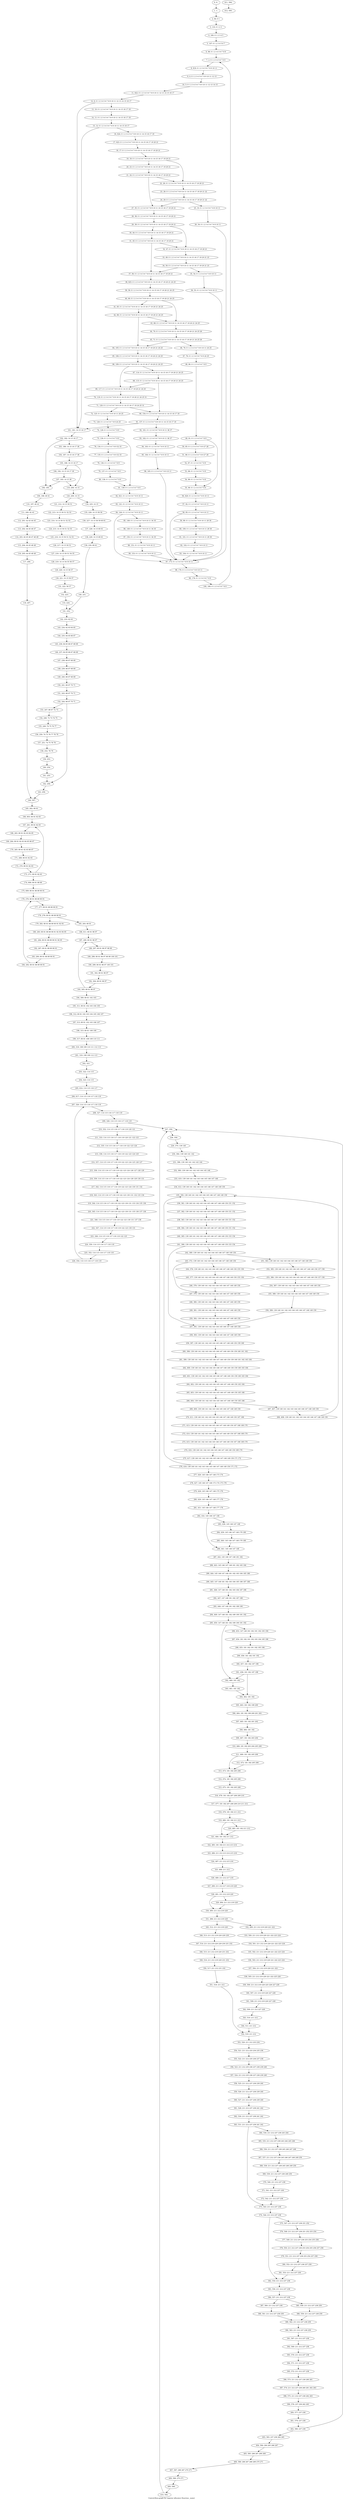 digraph G {
graph [label="Control-flow-graph for register allocator (function _main)"]
0[label="0, 0: "];
1[label="1, 1: "];
2[label="2, 84: 0 1 "];
3[label="3, 133: 0 1 2 3 "];
4[label="4, 160: 0 1 2 3 4 5 "];
5[label="5, 147: 0 1 2 3 4 5 6 7 "];
6[label="6, 98: 0 1 2 3 4 5 6 7 8 9 "];
7[label="7, 2: 0 1 2 3 4 5 6 7 8 9 "];
8[label="8, 619: 0 1 2 3 4 5 6 7 8 9 10 11 "];
9[label="9, 4: 0 1 2 3 4 5 6 7 8 9 10 11 12 13 "];
10[label="10, 5: 0 1 2 3 4 5 6 7 8 9 10 11 12 13 14 15 "];
11[label="11, 622: 0 1 2 3 4 5 6 7 8 9 10 11 12 13 14 15 16 17 "];
12[label="12, 6: 0 1 2 3 4 5 6 7 8 9 10 11 12 13 14 15 16 17 "];
13[label="13, 10: 0 1 2 3 4 5 6 7 8 9 10 11 14 15 16 17 18 "];
14[label="14, 11: 0 1 2 3 4 5 6 7 8 9 10 11 14 15 16 17 18 "];
15[label="15, 12: 0 1 2 3 4 5 6 7 8 9 10 11 14 15 16 17 "];
16[label="16, 624: 0 1 2 3 4 5 6 7 8 9 10 11 14 15 16 17 19 "];
17[label="17, 623: 0 1 2 3 4 5 6 7 8 9 10 11 14 15 16 17 19 20 21 "];
18[label="18, 17: 0 1 2 3 4 5 6 7 8 9 10 11 14 15 16 17 19 20 21 "];
19[label="19, 18: 0 1 2 3 4 5 6 7 8 9 10 11 14 15 16 17 19 20 21 "];
20[label="20, 23: 0 1 2 3 4 5 6 7 8 9 10 11 14 15 16 17 19 20 21 "];
21[label="21, 24: 0 1 2 3 4 5 6 7 8 9 10 11 14 15 16 17 19 20 21 "];
22[label="22, 26: 0 1 2 3 4 5 6 7 8 9 10 11 14 15 16 17 19 20 21 "];
23[label="23, 28: 0 1 2 3 4 5 6 7 8 9 10 11 14 15 16 17 19 20 21 22 "];
24[label="24, 29: 0 1 2 3 4 5 6 7 8 9 10 11 14 15 16 17 19 20 21 22 "];
25[label="25, 33: 0 1 2 3 4 5 6 7 8 9 10 11 "];
26[label="26, 34: 0 1 2 3 4 5 6 7 8 9 10 11 "];
27[label="27, 35: 0 1 2 3 4 5 6 7 8 9 10 11 14 15 16 17 19 20 21 "];
28[label="28, 38: 0 1 2 3 4 5 6 7 8 9 10 11 14 15 16 17 19 20 21 "];
29[label="29, 39: 0 1 2 3 4 5 6 7 8 9 10 11 14 15 16 17 19 20 21 "];
30[label="30, 44: 0 1 2 3 4 5 6 7 8 9 10 11 14 15 16 17 19 20 21 "];
31[label="31, 45: 0 1 2 3 4 5 6 7 8 9 10 11 14 15 16 17 19 20 21 "];
32[label="32, 47: 0 1 2 3 4 5 6 7 8 9 10 11 14 15 16 17 19 20 21 "];
33[label="33, 49: 0 1 2 3 4 5 6 7 8 9 10 11 14 15 16 17 19 20 21 23 "];
34[label="34, 50: 0 1 2 3 4 5 6 7 8 9 10 11 14 15 16 17 19 20 21 23 "];
35[label="35, 54: 0 1 2 3 4 5 6 7 8 9 10 11 "];
36[label="36, 55: 0 1 2 3 4 5 6 7 8 9 10 11 "];
37[label="37, 56: 0 1 2 3 4 5 6 7 8 9 10 11 14 15 16 17 19 20 21 "];
38[label="38, 625: 0 1 2 3 4 5 6 7 8 9 10 11 14 15 16 17 19 20 21 24 25 "];
39[label="39, 59: 0 1 2 3 4 5 6 7 8 9 10 11 14 15 16 17 19 20 21 24 25 "];
40[label="40, 60: 0 1 2 3 4 5 6 7 8 9 10 11 14 15 16 17 19 20 21 24 25 "];
41[label="41, 65: 0 1 2 3 4 5 6 7 8 9 10 11 14 15 16 17 19 20 21 24 25 "];
42[label="42, 66: 0 1 2 3 4 5 6 7 8 9 10 11 14 15 16 17 19 20 21 24 25 "];
43[label="43, 68: 0 1 2 3 4 5 6 7 8 9 10 11 14 15 16 17 19 20 21 24 25 "];
44[label="44, 70: 0 1 2 3 4 5 6 7 8 9 10 11 14 15 16 17 19 20 21 24 25 26 "];
45[label="45, 71: 0 1 2 3 4 5 6 7 8 9 10 11 14 15 16 17 19 20 21 24 25 26 "];
46[label="46, 76: 0 1 2 3 4 5 6 7 8 9 10 11 24 25 "];
47[label="47, 79: 0 1 2 3 4 5 6 7 8 9 24 25 "];
48[label="48, 80: 0 1 2 3 4 5 6 7 8 9 "];
49[label="49, 81: 0 1 2 3 4 5 6 7 8 9 "];
50[label="50, 85: 0 1 2 3 4 5 6 7 8 9 27 28 "];
51[label="51, 86: 0 1 2 3 4 5 6 7 8 9 27 28 "];
52[label="52, 87: 0 1 2 3 4 5 6 7 8 9 "];
53[label="53, 88: 0 1 2 3 4 5 6 7 8 9 "];
54[label="54, 89: 0 1 2 3 4 5 6 7 8 9 "];
55[label="55, 90: 0 1 2 3 4 5 6 7 8 9 "];
56[label="56, 620: 0 1 2 3 4 5 6 7 8 9 10 11 "];
57[label="57, 92: 0 1 2 3 4 5 6 7 8 9 10 11 "];
58[label="58, 95: 0 1 2 3 4 5 6 7 8 9 10 11 "];
59[label="59, 99: 0 1 2 3 4 5 6 7 8 9 10 11 29 30 "];
60[label="60, 100: 0 1 2 3 4 5 6 7 8 9 10 11 29 30 "];
61[label="61, 101: 0 1 2 3 4 5 6 7 8 9 10 11 29 30 "];
62[label="62, 102: 0 1 2 3 4 5 6 7 8 9 10 11 "];
63[label="63, 104: 0 1 2 3 4 5 6 7 8 9 10 11 "];
64[label="64, 105: 0 1 2 3 4 5 6 7 8 9 10 11 14 15 16 17 19 20 21 24 25 "];
65[label="65, 108: 0 1 2 3 4 5 6 7 8 9 10 11 14 15 16 17 19 20 21 24 25 "];
66[label="66, 109: 0 1 2 3 4 5 6 7 8 9 10 11 14 15 16 17 19 20 21 24 25 "];
67[label="67, 114: 0 1 2 3 4 5 6 7 8 9 10 11 14 15 16 17 19 20 21 24 25 "];
68[label="68, 115: 0 1 2 3 4 5 6 7 8 9 10 11 14 15 16 17 19 20 21 24 25 "];
69[label="69, 117: 0 1 2 3 4 5 6 7 8 9 10 11 14 15 16 17 19 20 21 24 25 "];
70[label="70, 119: 0 1 2 3 4 5 6 7 8 9 10 11 14 15 16 17 19 20 21 24 25 31 "];
71[label="71, 120: 0 1 2 3 4 5 6 7 8 9 10 11 14 15 16 17 19 24 25 31 "];
72[label="72, 125: 0 1 2 3 4 5 6 7 8 9 10 11 24 25 "];
73[label="73, 128: 0 1 2 3 4 5 6 7 8 9 24 25 "];
74[label="74, 129: 0 1 2 3 4 5 6 7 8 9 "];
75[label="75, 130: 0 1 2 3 4 5 6 7 8 9 "];
76[label="76, 134: 0 1 2 3 4 5 6 7 8 9 32 33 "];
77[label="77, 135: 0 1 2 3 4 5 6 7 8 9 32 33 "];
78[label="78, 136: 0 1 2 3 4 5 6 7 8 9 "];
79[label="79, 137: 0 1 2 3 4 5 6 7 8 9 "];
80[label="80, 138: 0 1 2 3 4 5 6 7 8 9 "];
81[label="81, 139: 0 1 2 3 4 5 6 7 8 9 "];
82[label="82, 621: 0 1 2 3 4 5 6 7 8 9 10 11 "];
83[label="83, 141: 0 1 2 3 4 5 6 7 8 9 10 11 "];
84[label="84, 144: 0 1 2 3 4 5 6 7 8 9 10 11 "];
85[label="85, 148: 0 1 2 3 4 5 6 7 8 9 10 11 34 35 "];
86[label="86, 149: 0 1 2 3 4 5 6 7 8 9 10 11 34 35 "];
87[label="87, 150: 0 1 2 3 4 5 6 7 8 9 10 11 34 35 "];
88[label="88, 151: 0 1 2 3 4 5 6 7 8 9 10 11 "];
89[label="89, 153: 0 1 2 3 4 5 6 7 8 9 10 11 "];
90[label="90, 154: 0 1 2 3 4 5 6 7 8 9 10 11 14 15 16 17 19 "];
91[label="91, 157: 0 1 2 3 4 5 6 7 8 9 10 11 14 15 16 17 19 "];
92[label="92, 161: 0 1 2 3 4 5 6 7 8 9 10 11 36 37 "];
93[label="93, 162: 0 1 2 3 4 5 6 7 8 9 10 11 36 37 "];
94[label="94, 163: 0 1 2 3 4 5 6 7 8 9 10 11 "];
95[label="95, 164: 0 1 2 3 4 5 6 7 8 9 10 11 "];
96[label="96, 165: 0 1 2 3 4 5 6 7 8 9 10 11 "];
97[label="97, 173: 0 1 2 3 4 5 6 7 8 9 10 11 "];
98[label="98, 176: 0 1 2 3 4 5 6 7 8 9 10 11 "];
99[label="99, 178: 0 1 2 3 4 5 6 7 8 9 "];
100[label="100, 180: 0 1 2 3 4 5 6 7 8 9 "];
101[label="101, 181: 14 15 16 17 "];
102[label="102, 182: 14 15 16 17 "];
103[label="103, 186: 14 15 16 17 38 "];
104[label="104, 187: 14 15 16 17 38 "];
105[label="105, 188: 14 15 16 17 "];
106[label="106, 192: 14 15 16 17 39 "];
107[label="107, 193: 14 15 39 "];
108[label="108, 195: "];
109[label="109, 196: 40 41 "];
110[label="110, 197: 40 41 "];
111[label="111, 200: 42 43 "];
112[label="112, 201: 42 43 44 45 "];
113[label="113, 202: 44 45 46 47 "];
114[label="114, 203: 44 45 46 47 48 49 "];
115[label="115, 204: 44 45 48 49 "];
116[label="116, 205: 44 45 48 49 "];
117[label="117, 206: "];
118[label="118, 207: "];
119[label="119, 208: 14 15 "];
120[label="120, 209: 14 15 "];
121[label="121, 212: 14 15 50 51 "];
122[label="122, 213: 14 15 50 51 52 53 "];
123[label="123, 214: 14 15 50 51 52 53 "];
124[label="124, 215: 14 15 50 51 52 53 "];
125[label="125, 216: 14 15 50 51 52 53 "];
126[label="126, 217: 14 15 50 51 "];
127[label="127, 218: 14 15 50 51 54 55 "];
128[label="128, 219: 14 15 54 55 56 57 "];
129[label="129, 220: 14 15 56 57 "];
130[label="130, 221: 14 15 56 57 "];
131[label="131, 222: 56 57 "];
132[label="132, 223: "];
133[label="133, 224: "];
134[label="134, 225: 14 15 "];
135[label="135, 226: 14 15 58 59 "];
136[label="136, 227: 14 15 58 59 60 61 "];
137[label="137, 228: 14 15 60 61 "];
138[label="138, 229: 14 15 60 61 "];
139[label="139, 230: 60 61 "];
140[label="140, 231: "];
141[label="141, 232: "];
142[label="142, 233: 62 63 "];
143[label="143, 234: 62 63 64 65 "];
144[label="144, 235: 64 65 66 67 "];
145[label="145, 236: 64 65 66 67 68 69 "];
146[label="146, 237: 64 65 66 67 68 69 "];
147[label="147, 238: 66 67 68 69 "];
148[label="148, 239: 66 67 68 69 "];
149[label="149, 240: 66 67 68 69 "];
150[label="150, 241: 66 67 70 71 "];
151[label="151, 243: 66 67 70 71 "];
152[label="152, 244: 66 67 70 71 "];
153[label="153, 247: 66 67 72 73 "];
154[label="154, 248: 72 73 74 75 "];
155[label="155, 249: 74 75 76 77 "];
156[label="156, 250: 74 75 76 77 78 79 "];
157[label="157, 251: 74 75 78 79 "];
158[label="158, 252: 78 79 "];
159[label="159, 253: "];
160[label="160, 254: "];
161[label="161, 255: "];
162[label="162, 256: "];
163[label="163, 258: "];
164[label="164, 597: "];
165[label="165, 262: 80 81 "];
166[label="166, 603: 80 81 82 83 "];
167[label="167, 261: 80 81 82 83 "];
168[label="168, 263: 80 81 82 83 84 85 "];
169[label="169, 264: 80 81 82 83 84 85 86 87 "];
170[label="170, 265: 80 81 82 83 86 87 "];
171[label="171, 268: 80 81 82 83 "];
172[label="172, 270: 80 81 82 83 "];
173[label="173, 271: 80 81 82 83 "];
174[label="174, 606: 80 81 88 89 "];
175[label="175, 609: 80 81 88 89 90 91 "];
176[label="176, 276: 80 81 88 89 90 91 "];
177[label="177, 277: 80 81 88 89 90 91 "];
178[label="178, 278: 80 81 88 89 90 91 "];
179[label="179, 282: 80 81 88 89 90 91 92 93 "];
180[label="180, 283: 80 81 88 89 90 91 92 93 94 95 "];
181[label="181, 284: 80 81 88 89 90 91 94 95 "];
182[label="182, 287: 80 81 88 89 90 91 "];
183[label="183, 290: 80 81 88 89 90 91 "];
184[label="184, 292: 80 81 88 89 90 91 "];
185[label="185, 293: 80 81 "];
186[label="186, 611: 80 81 96 97 "];
187[label="187, 295: 80 81 96 97 "];
188[label="188, 297: 80 81 96 97 98 99 "];
189[label="189, 298: 80 81 96 97 98 99 100 101 "];
190[label="190, 299: 80 81 96 97 100 101 "];
191[label="191, 302: 80 81 96 97 "];
192[label="192, 304: 80 81 96 97 "];
193[label="193, 305: 80 81 96 97 "];
194[label="194, 309: 80 81 102 103 "];
195[label="195, 311: 80 81 102 103 104 105 "];
196[label="196, 312: 80 81 102 103 104 105 106 107 "];
197[label="197, 313: 80 81 102 103 106 107 "];
198[label="198, 315: 80 81 108 109 "];
199[label="199, 317: 80 81 108 109 110 111 "];
200[label="200, 318: 108 109 110 111 112 113 "];
201[label="201, 319: 108 109 112 113 "];
202[label="202, 321: "];
203[label="203, 322: 114 115 "];
204[label="204, 323: 114 115 "];
205[label="205, 614: 114 115 116 117 "];
206[label="206, 617: 114 115 116 117 118 119 "];
207[label="207, 326: 114 115 116 117 118 119 "];
208[label="208, 327: 114 115 116 117 118 119 "];
209[label="209, 328: 114 115 116 117 118 119 "];
210[label="210, 332: 114 115 116 117 118 119 120 121 "];
211[label="211, 333: 114 115 116 117 118 119 120 121 122 123 "];
212[label="212, 335: 114 115 116 117 118 119 122 123 124 "];
213[label="213, 336: 114 115 116 117 118 119 122 123 124 125 "];
214[label="214, 337: 114 115 116 117 118 119 122 123 124 125 126 127 "];
215[label="215, 338: 114 115 116 117 118 119 122 123 124 126 127 128 129 "];
216[label="216, 339: 114 115 116 117 118 119 122 123 124 128 129 130 131 "];
217[label="217, 342: 114 115 116 117 118 119 122 123 124 130 131 132 "];
218[label="218, 343: 114 115 116 117 118 119 122 123 130 131 132 133 134 "];
219[label="219, 344: 114 115 116 117 118 119 122 123 130 131 133 134 135 136 "];
220[label="220, 345: 114 115 116 117 118 119 122 123 130 131 135 136 137 138 "];
221[label="221, 346: 114 115 116 117 118 119 122 123 130 131 137 138 "];
222[label="222, 347: 114 115 116 117 118 119 122 123 130 131 "];
223[label="223, 348: 114 115 116 117 118 119 122 123 "];
224[label="224, 350: 114 115 116 117 118 119 "];
225[label="225, 352: 114 115 116 117 118 119 "];
226[label="226, 354: 114 115 116 117 118 119 "];
227[label="227, 356: "];
228[label="228, 358: "];
229[label="229, 375: 139 140 "];
230[label="230, 384: 139 140 141 142 "];
231[label="231, 396: 139 140 141 142 143 144 "];
232[label="232, 360: 139 140 141 142 143 144 145 146 "];
233[label="233, 410: 139 140 141 142 143 144 145 146 147 148 "];
234[label="234, 412: 139 140 141 142 143 144 145 146 147 148 149 150 "];
235[label="235, 359: 139 140 141 142 143 144 145 146 147 148 149 150 "];
236[label="236, 361: 139 140 141 142 143 144 145 146 147 148 149 150 151 152 "];
237[label="237, 362: 139 140 141 142 143 144 145 146 147 148 149 150 151 152 "];
238[label="238, 363: 139 140 141 142 143 144 145 146 147 148 149 150 151 152 "];
239[label="239, 364: 139 140 141 142 143 144 145 146 147 148 149 150 151 152 "];
240[label="240, 365: 139 140 141 142 143 144 145 146 147 148 149 150 153 154 "];
241[label="241, 366: 139 140 141 142 143 144 145 146 147 148 149 150 153 154 "];
242[label="242, 369: 139 140 141 142 143 144 145 146 147 148 149 150 "];
243[label="243, 372: 139 140 141 142 143 144 145 146 147 148 149 150 "];
244[label="244, 376: 139 140 141 142 143 144 145 146 147 148 149 150 155 156 "];
245[label="245, 377: 139 140 141 142 143 144 145 146 147 148 149 150 155 156 "];
246[label="246, 378: 139 140 141 142 143 144 145 146 147 148 149 150 "];
247[label="247, 379: 139 140 141 142 143 144 145 146 147 148 149 150 "];
248[label="248, 380: 139 140 141 142 143 144 145 146 147 148 149 150 "];
249[label="249, 381: 139 140 141 142 143 144 145 146 147 148 149 150 "];
250[label="250, 382: 139 140 141 142 143 144 145 146 147 148 149 150 "];
251[label="251, 383: 139 140 141 142 143 144 145 146 147 148 149 150 "];
252[label="252, 385: 139 140 141 142 143 144 145 146 147 148 149 150 157 158 "];
253[label="253, 386: 139 140 141 142 143 144 145 146 147 148 149 150 157 158 "];
254[label="254, 387: 139 140 141 142 143 144 145 146 147 148 149 150 "];
255[label="255, 388: 139 140 141 142 143 144 145 146 147 148 149 150 "];
256[label="256, 389: 139 140 141 142 143 144 145 146 147 148 149 150 "];
257[label="257, 391: 139 140 141 142 143 144 145 146 147 148 149 150 "];
258[label="258, 393: 139 140 141 142 143 144 145 146 147 148 149 150 "];
259[label="259, 397: 139 140 141 142 143 144 145 146 147 148 149 150 159 160 "];
260[label="260, 398: 139 140 141 142 143 144 145 146 147 148 149 150 159 160 161 162 "];
261[label="261, 399: 139 140 141 142 143 144 145 146 147 148 149 150 159 160 161 162 163 164 "];
262[label="262, 400: 139 140 141 142 143 144 145 146 147 148 149 150 159 160 163 164 "];
263[label="263, 401: 139 140 141 142 143 144 145 146 147 148 149 150 159 160 163 164 "];
264[label="264, 402: 139 140 141 142 143 144 145 146 147 148 149 150 163 164 "];
265[label="265, 403: 139 140 141 142 143 144 145 146 147 148 149 150 165 166 "];
266[label="266, 404: 139 140 141 142 143 144 145 146 147 148 149 150 165 166 "];
267[label="267, 407: 139 140 141 142 143 144 145 146 147 148 149 150 "];
268[label="268, 408: 139 140 141 142 143 144 145 146 147 148 149 150 "];
269[label="269, 409: 139 140 141 142 143 144 145 146 147 148 149 150 "];
270[label="270, 411: 139 140 141 142 143 144 145 146 147 148 149 150 167 168 "];
271[label="271, 413: 139 140 141 142 143 144 145 146 147 148 149 150 167 168 169 170 "];
272[label="272, 414: 139 140 141 142 143 144 145 146 147 148 149 150 167 168 169 170 "];
273[label="273, 415: 139 140 141 142 143 144 145 146 147 148 149 150 167 168 169 170 "];
274[label="274, 416: 139 140 141 142 143 144 145 146 147 148 149 150 169 170 "];
275[label="275, 417: 139 140 141 142 143 144 145 146 147 148 149 150 171 172 "];
276[label="276, 418: 139 140 141 142 143 144 145 146 147 148 149 150 171 172 "];
277[label="277, 426: 145 146 147 148 173 174 "];
278[label="278, 427: 145 146 147 148 173 174 175 176 "];
279[label="279, 428: 145 146 147 148 175 176 "];
280[label="280, 429: 145 146 147 148 177 178 "];
281[label="281, 431: 145 146 147 148 177 178 "];
282[label="282, 432: 145 146 147 148 "];
283[label="283, 436: 145 146 147 148 "];
284[label="284, 439: 145 146 147 148 179 180 "];
285[label="285, 440: 145 146 147 148 179 180 "];
286[label="286, 441: 145 146 147 148 "];
287[label="287, 442: 145 146 147 148 181 182 "];
288[label="288, 443: 145 146 147 148 181 182 183 184 "];
289[label="289, 444: 145 146 147 148 181 182 183 184 185 186 "];
290[label="290, 445: 147 148 181 182 183 184 185 186 187 188 "];
291[label="291, 446: 147 148 181 182 183 184 187 188 "];
292[label="292, 447: 147 148 181 182 187 188 "];
293[label="293, 448: 147 148 181 182 189 190 "];
294[label="294, 449: 147 148 181 182 189 190 191 192 "];
295[label="295, 450: 147 148 181 182 189 190 191 192 "];
296[label="296, 453: 147 148 181 182 191 192 193 194 "];
297[label="297, 454: 181 182 191 192 193 194 195 196 "];
298[label="298, 455: 181 182 191 192 195 196 "];
299[label="299, 456: 181 182 191 192 "];
300[label="300, 457: 181 182 197 198 "];
301[label="301, 458: 181 182 197 198 "];
302[label="302, 460: 181 182 "];
303[label="303, 461: 181 182 "];
304[label="304, 462: 181 182 "];
305[label="305, 463: 181 182 199 200 "];
306[label="306, 464: 181 182 199 200 201 202 "];
307[label="307, 465: 181 182 201 202 "];
308[label="308, 466: 181 182 "];
309[label="309, 467: 181 182 203 204 "];
310[label="310, 468: 181 182 203 204 205 206 "];
311[label="311, 469: 181 182 205 206 "];
312[label="312, 472: 181 182 205 206 "];
313[label="313, 473: 181 182 205 206 "];
314[label="314, 474: 181 182 205 206 "];
315[label="315, 475: 181 182 205 206 "];
316[label="316, 476: 181 182 207 208 209 210 "];
317[label="317, 477: 181 182 207 208 209 210 211 212 "];
318[label="318, 479: 181 182 211 212 "];
319[label="319, 480: 181 182 211 212 "];
320[label="320, 483: 181 182 211 212 "];
321[label="321, 484: 181 182 211 212 "];
322[label="322, 485: 181 182 211 212 213 214 "];
323[label="323, 486: 211 212 213 214 215 216 "];
324[label="324, 487: 211 212 215 216 "];
325[label="325, 488: 211 212 "];
326[label="326, 489: 211 212 217 218 "];
327[label="327, 490: 211 212 217 218 219 220 "];
328[label="328, 491: 211 212 219 220 "];
329[label="329, 494: 211 212 219 220 "];
330[label="330, 495: 211 212 219 220 "];
331[label="331, 496: 211 212 219 220 "];
332[label="332, 499: 211 212 219 220 221 222 "];
333[label="333, 500: 211 212 219 220 221 222 223 224 "];
334[label="334, 501: 211 212 219 220 221 222 223 224 "];
335[label="335, 502: 211 212 219 220 221 222 223 224 "];
336[label="336, 503: 211 212 219 220 221 222 223 224 "];
337[label="337, 504: 211 212 219 220 221 222 "];
338[label="338, 505: 211 212 219 220 221 222 225 226 "];
339[label="339, 506: 211 212 219 220 225 226 227 228 "];
340[label="340, 507: 211 212 219 220 227 228 "];
341[label="341, 508: 211 212 219 220 227 228 "];
342[label="342, 509: 211 212 227 228 "];
343[label="343, 510: 211 212 "];
344[label="344, 511: 211 212 "];
345[label="345, 512: 211 212 219 220 "];
346[label="346, 513: 211 212 219 220 229 230 "];
347[label="347, 514: 211 212 219 220 229 230 231 232 "];
348[label="348, 515: 211 212 219 220 231 232 "];
349[label="349, 516: 211 212 219 220 231 232 "];
350[label="350, 517: 211 212 231 232 "];
351[label="351, 518: 211 212 "];
352[label="352, 519: 211 212 "];
353[label="353, 520: 211 212 233 234 "];
354[label="354, 521: 211 212 233 234 235 236 "];
355[label="355, 522: 211 212 235 236 237 238 "];
356[label="356, 523: 211 212 235 236 237 238 239 240 "];
357[label="357, 524: 211 212 235 236 237 238 239 240 "];
358[label="358, 525: 211 212 237 238 239 240 "];
359[label="359, 526: 211 212 237 238 239 240 "];
360[label="360, 527: 211 212 237 238 239 240 "];
361[label="361, 528: 211 212 237 238 241 242 "];
362[label="362, 530: 211 212 237 238 241 242 "];
363[label="363, 531: 211 212 237 238 241 242 "];
364[label="364, 534: 211 212 237 238 243 244 "];
365[label="365, 535: 211 212 237 238 243 244 245 246 "];
366[label="366, 536: 211 212 237 238 245 246 247 248 "];
367[label="367, 537: 211 212 237 238 245 246 247 248 249 250 "];
368[label="368, 538: 211 212 237 238 245 246 249 250 "];
369[label="369, 539: 211 212 237 238 249 250 "];
370[label="370, 540: 211 212 237 238 "];
371[label="371, 541: 211 212 237 238 "];
372[label="372, 542: 211 212 237 238 "];
373[label="373, 543: 211 212 237 238 "];
374[label="374, 544: 211 212 237 238 "];
375[label="375, 547: 211 212 237 238 251 252 "];
376[label="376, 548: 211 212 237 238 251 252 253 254 "];
377[label="377, 549: 211 212 237 238 253 254 255 256 "];
378[label="378, 550: 211 212 237 238 253 254 255 256 257 258 "];
379[label="379, 551: 211 212 237 238 253 254 257 258 "];
380[label="380, 552: 211 212 237 238 257 258 "];
381[label="381, 553: 211 212 237 238 "];
382[label="382, 554: 211 212 237 238 "];
383[label="383, 556: 211 212 237 238 "];
384[label="384, 557: 211 212 237 238 "];
385[label="385, 558: 211 212 237 238 259 "];
386[label="386, 559: 211 212 237 238 259 "];
387[label="387, 560: 211 212 237 238 "];
388[label="388, 561: 211 212 237 238 259 "];
389[label="389, 562: 211 212 237 238 259 "];
390[label="390, 563: 211 212 237 238 259 "];
391[label="391, 567: 211 212 237 238 "];
392[label="392, 569: 211 212 237 238 "];
393[label="393, 570: 211 212 237 238 "];
394[label="394, 571: 211 212 237 238 "];
395[label="395, 572: 211 212 237 238 "];
396[label="396, 573: 211 212 237 238 260 261 "];
397[label="397, 574: 211 212 237 238 260 261 262 263 "];
398[label="398, 575: 211 212 237 238 262 263 "];
399[label="399, 576: 237 238 262 263 "];
400[label="400, 577: 237 238 "];
401[label="401, 579: 237 238 "];
402[label="402, 580: 237 238 "];
403[label="403, 583: 237 238 264 265 "];
404[label="404, 584: 264 265 266 267 "];
405[label="405, 585: 266 267 268 269 "];
406[label="406, 586: 266 267 268 269 270 271 "];
407[label="407, 587: 266 267 270 271 "];
408[label="408, 588: 270 271 "];
409[label="409, 589: "];
410[label="410, 592: "];
411[label="411, 594: "];
412[label="412, 595: "];
0->1 ;
1->2 ;
2->3 ;
3->4 ;
4->5 ;
5->6 ;
6->7 ;
7->8 ;
8->9 ;
9->10 ;
10->11 ;
11->12 ;
12->13 ;
12->101 ;
13->14 ;
14->15 ;
15->16 ;
15->101 ;
16->17 ;
17->18 ;
18->19 ;
19->20 ;
19->22 ;
20->21 ;
21->22 ;
21->27 ;
22->23 ;
23->24 ;
24->25 ;
24->27 ;
25->26 ;
26->97 ;
27->28 ;
28->29 ;
29->30 ;
29->32 ;
30->31 ;
31->32 ;
31->37 ;
32->33 ;
33->34 ;
34->35 ;
34->37 ;
35->36 ;
36->97 ;
37->38 ;
38->39 ;
39->40 ;
40->41 ;
40->43 ;
41->42 ;
42->43 ;
42->64 ;
43->44 ;
44->45 ;
45->46 ;
45->64 ;
46->47 ;
47->48 ;
48->49 ;
49->50 ;
49->55 ;
50->51 ;
51->52 ;
52->53 ;
53->54 ;
54->55 ;
55->56 ;
56->57 ;
57->58 ;
58->59 ;
58->97 ;
59->60 ;
60->61 ;
61->62 ;
62->63 ;
63->97 ;
64->65 ;
65->66 ;
66->67 ;
66->69 ;
67->68 ;
68->69 ;
68->90 ;
69->70 ;
70->71 ;
71->72 ;
71->90 ;
72->73 ;
73->74 ;
74->75 ;
75->76 ;
75->81 ;
76->77 ;
77->78 ;
78->79 ;
79->80 ;
80->81 ;
81->82 ;
82->83 ;
83->84 ;
84->85 ;
84->97 ;
85->86 ;
86->87 ;
87->88 ;
88->89 ;
89->97 ;
90->91 ;
91->92 ;
91->101 ;
92->93 ;
93->94 ;
94->95 ;
95->96 ;
96->97 ;
97->98 ;
98->99 ;
99->100 ;
100->7 ;
101->102 ;
102->103 ;
102->108 ;
103->104 ;
104->105 ;
105->106 ;
105->119 ;
106->107 ;
107->108 ;
107->119 ;
108->109 ;
109->110 ;
110->111 ;
111->112 ;
112->113 ;
113->114 ;
114->115 ;
115->116 ;
116->117 ;
117->118 ;
118->164 ;
119->120 ;
120->121 ;
120->134 ;
121->122 ;
122->123 ;
123->124 ;
124->125 ;
125->126 ;
126->127 ;
127->128 ;
128->129 ;
129->130 ;
130->131 ;
131->132 ;
132->133 ;
133->141 ;
134->135 ;
135->136 ;
136->137 ;
137->138 ;
138->139 ;
139->140 ;
140->141 ;
141->142 ;
142->143 ;
143->144 ;
144->145 ;
145->146 ;
146->147 ;
147->148 ;
148->149 ;
149->150 ;
150->151 ;
151->152 ;
152->153 ;
152->162 ;
153->154 ;
154->155 ;
155->156 ;
156->157 ;
157->158 ;
158->159 ;
159->160 ;
160->161 ;
161->162 ;
162->163 ;
163->164 ;
164->165 ;
165->166 ;
166->167 ;
167->168 ;
168->169 ;
169->170 ;
170->171 ;
171->172 ;
172->173 ;
173->174 ;
173->167 ;
174->175 ;
175->176 ;
176->177 ;
177->178 ;
178->179 ;
178->185 ;
179->180 ;
180->181 ;
181->182 ;
182->183 ;
183->184 ;
184->176 ;
185->186 ;
186->187 ;
187->188 ;
188->189 ;
189->190 ;
190->191 ;
191->192 ;
192->193 ;
193->194 ;
193->187 ;
194->195 ;
195->196 ;
196->197 ;
197->198 ;
198->199 ;
199->200 ;
200->201 ;
201->202 ;
202->203 ;
203->204 ;
204->205 ;
205->206 ;
206->207 ;
207->208 ;
208->209 ;
209->210 ;
209->227 ;
210->211 ;
211->212 ;
212->213 ;
213->214 ;
214->215 ;
215->216 ;
216->217 ;
217->218 ;
218->219 ;
219->220 ;
220->221 ;
221->222 ;
222->223 ;
223->224 ;
224->225 ;
225->226 ;
226->207 ;
227->228 ;
228->229 ;
229->230 ;
230->231 ;
231->232 ;
232->233 ;
233->234 ;
234->235 ;
235->236 ;
236->237 ;
237->238 ;
238->239 ;
239->240 ;
240->241 ;
241->242 ;
241->257 ;
242->243 ;
242->251 ;
243->244 ;
243->247 ;
244->245 ;
245->246 ;
246->247 ;
247->248 ;
248->249 ;
249->250 ;
250->257 ;
251->252 ;
252->253 ;
253->254 ;
254->255 ;
255->256 ;
256->257 ;
257->258 ;
258->259 ;
259->260 ;
260->261 ;
261->262 ;
262->263 ;
263->264 ;
264->265 ;
265->266 ;
266->267 ;
266->269 ;
267->268 ;
268->235 ;
269->270 ;
270->271 ;
271->272 ;
272->273 ;
273->274 ;
274->275 ;
275->276 ;
276->277 ;
276->235 ;
277->278 ;
278->279 ;
279->280 ;
280->281 ;
281->282 ;
282->283 ;
282->286 ;
283->284 ;
284->285 ;
285->286 ;
286->287 ;
287->288 ;
288->289 ;
289->290 ;
290->291 ;
291->292 ;
292->293 ;
293->294 ;
294->295 ;
295->296 ;
295->302 ;
296->297 ;
297->298 ;
298->299 ;
299->300 ;
300->301 ;
301->302 ;
301->304 ;
302->303 ;
303->304 ;
304->305 ;
305->306 ;
306->307 ;
307->308 ;
308->309 ;
309->310 ;
310->311 ;
311->312 ;
311->313 ;
312->313 ;
313->314 ;
314->315 ;
315->316 ;
316->317 ;
317->318 ;
318->319 ;
319->320 ;
319->321 ;
320->321 ;
321->322 ;
322->323 ;
323->324 ;
324->325 ;
325->326 ;
326->327 ;
327->328 ;
328->329 ;
328->330 ;
329->330 ;
330->331 ;
331->332 ;
331->345 ;
332->333 ;
333->334 ;
334->335 ;
335->336 ;
336->337 ;
337->338 ;
338->339 ;
339->340 ;
340->341 ;
341->342 ;
342->343 ;
343->344 ;
344->352 ;
345->346 ;
346->347 ;
347->348 ;
348->349 ;
349->350 ;
350->351 ;
351->352 ;
352->353 ;
353->354 ;
354->355 ;
355->356 ;
356->357 ;
357->358 ;
358->359 ;
359->360 ;
360->361 ;
361->362 ;
362->363 ;
363->364 ;
363->373 ;
364->365 ;
365->366 ;
366->367 ;
367->368 ;
368->369 ;
369->370 ;
370->371 ;
371->372 ;
372->373 ;
373->374 ;
374->375 ;
374->382 ;
375->376 ;
376->377 ;
377->378 ;
378->379 ;
379->380 ;
380->381 ;
381->382 ;
382->383 ;
383->384 ;
384->385 ;
384->387 ;
385->386 ;
386->389 ;
387->388 ;
388->389 ;
389->390 ;
390->391 ;
391->392 ;
392->393 ;
393->394 ;
394->395 ;
395->396 ;
396->397 ;
397->398 ;
398->399 ;
399->400 ;
400->401 ;
401->402 ;
402->403 ;
402->227 ;
403->404 ;
404->405 ;
405->406 ;
406->407 ;
407->408 ;
408->409 ;
409->410 ;
410->227 ;
411->412 ;
}
